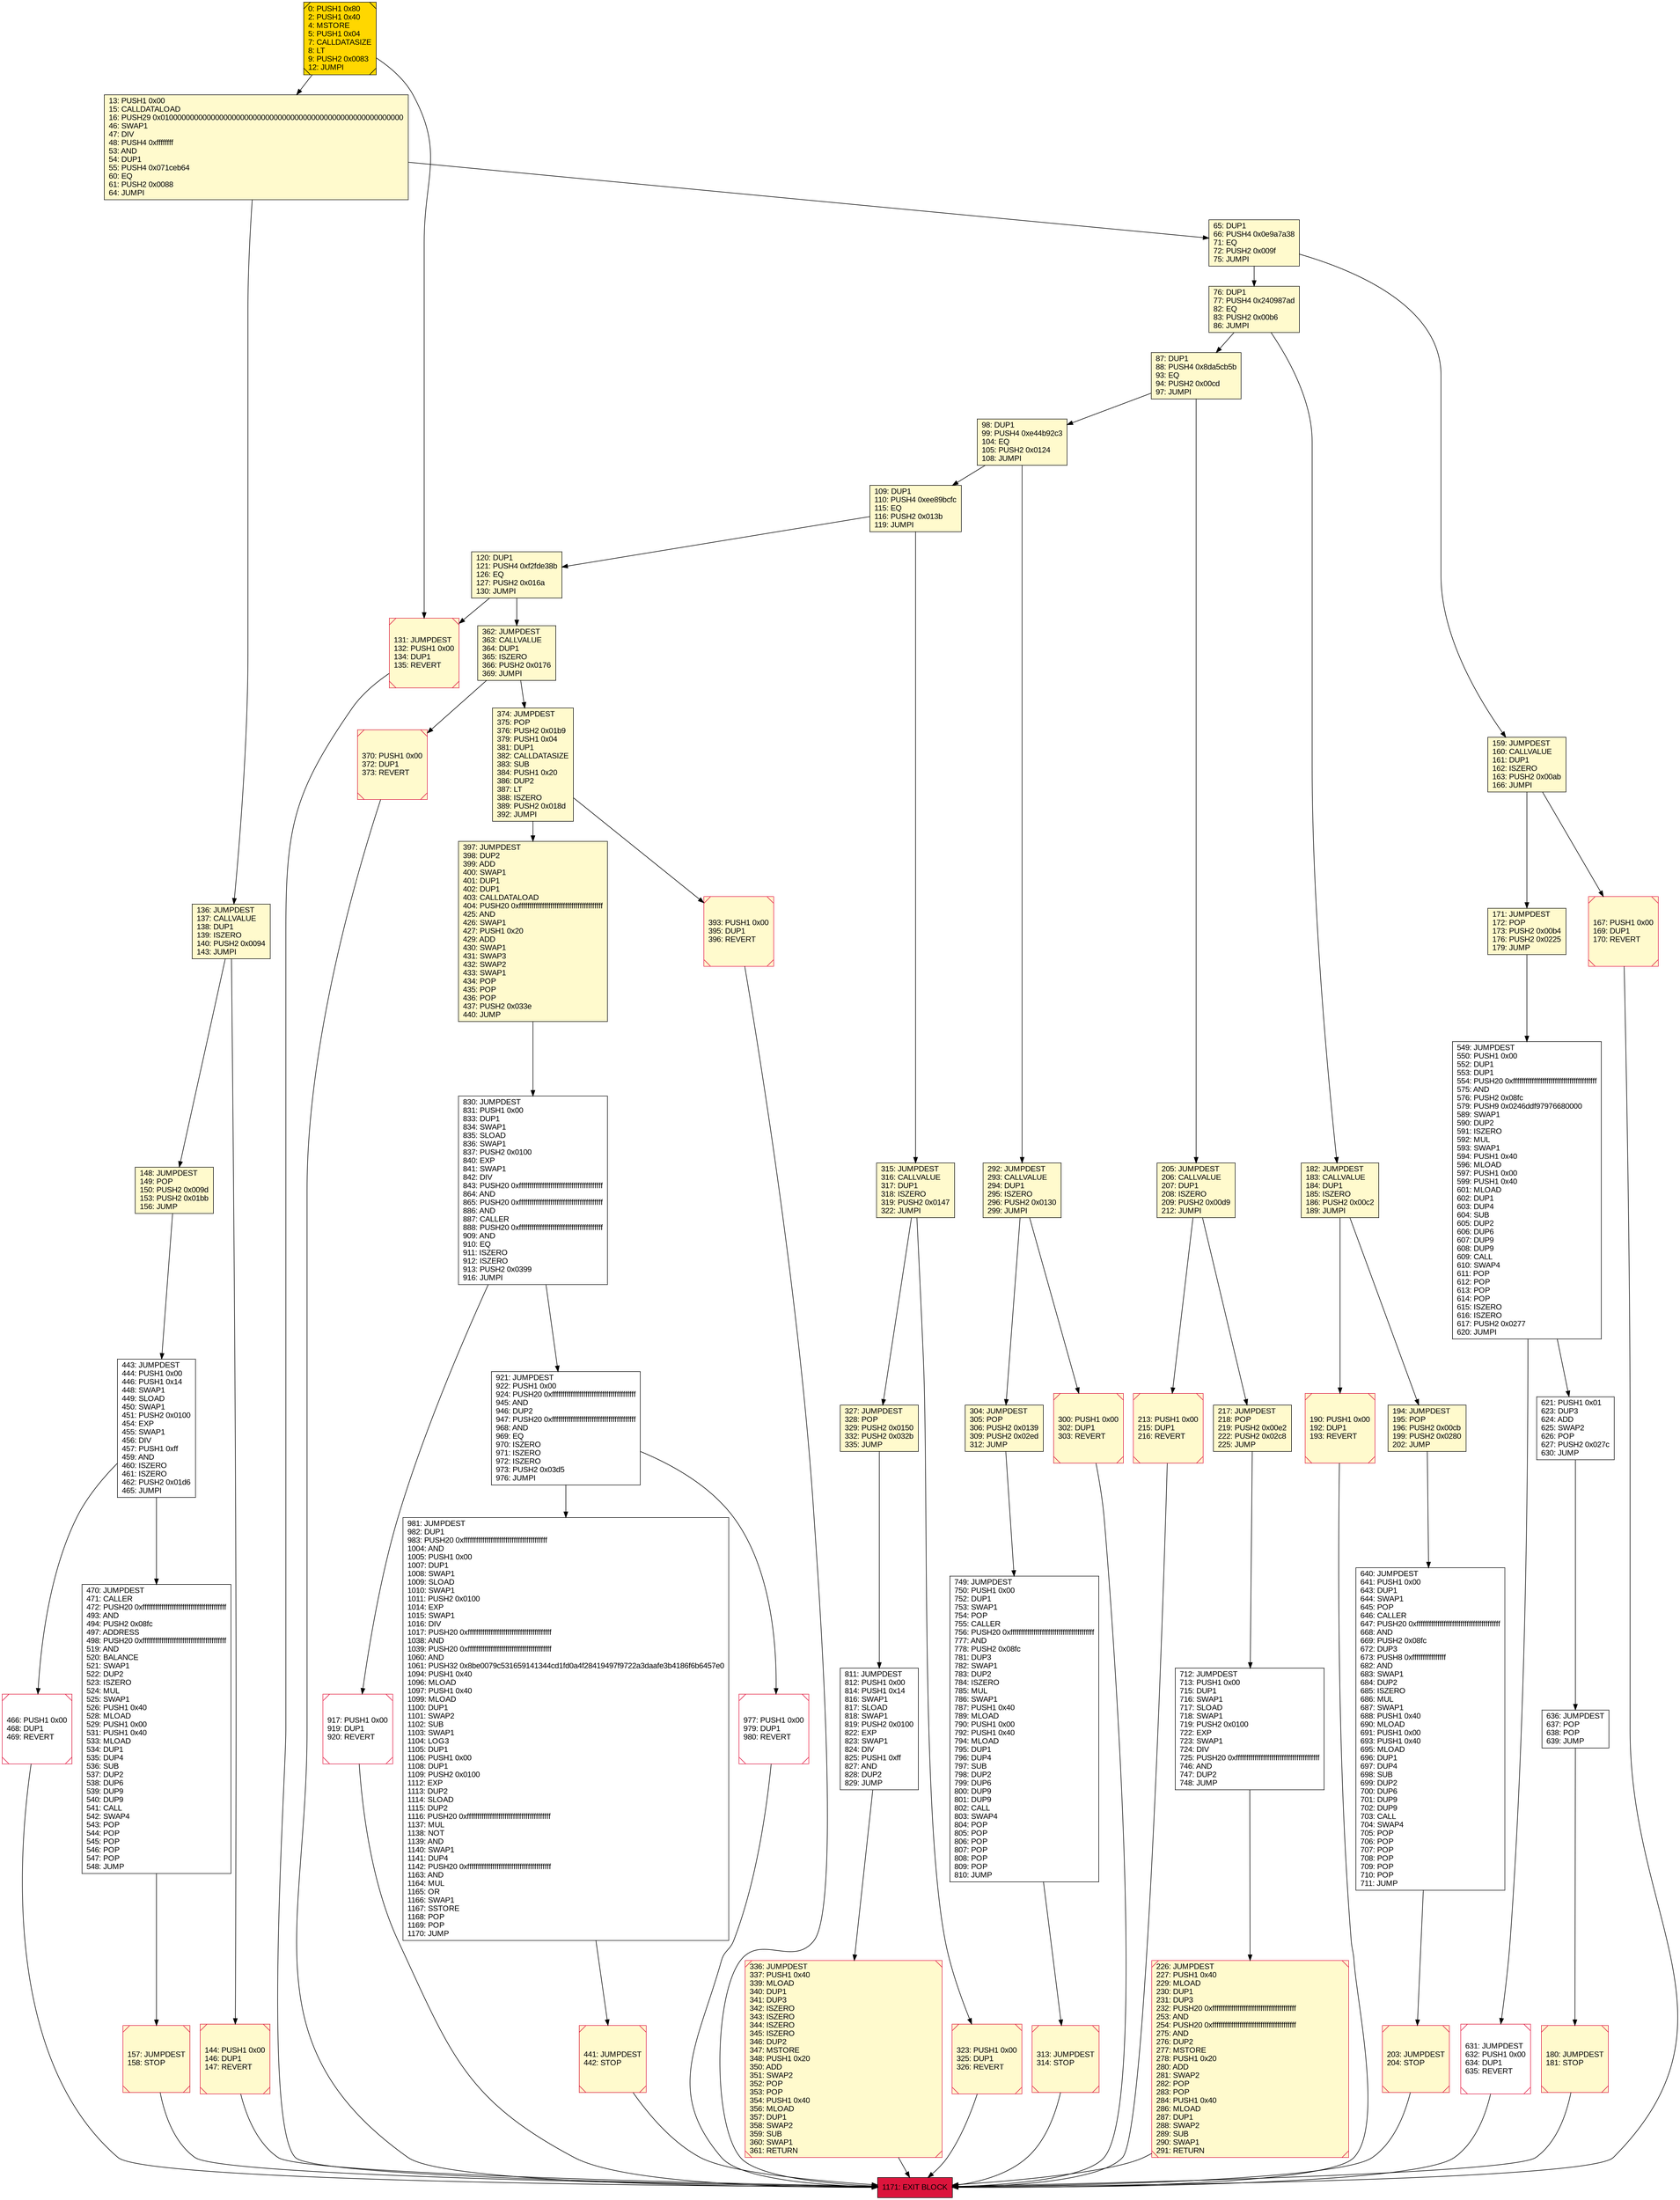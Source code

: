 digraph G {
bgcolor=transparent rankdir=UD;
node [shape=box style=filled color=black fillcolor=white fontname=arial fontcolor=black];
131 [label="131: JUMPDEST\l132: PUSH1 0x00\l134: DUP1\l135: REVERT\l" fillcolor=lemonchiffon shape=Msquare color=crimson ];
167 [label="167: PUSH1 0x00\l169: DUP1\l170: REVERT\l" fillcolor=lemonchiffon shape=Msquare color=crimson ];
13 [label="13: PUSH1 0x00\l15: CALLDATALOAD\l16: PUSH29 0x0100000000000000000000000000000000000000000000000000000000\l46: SWAP1\l47: DIV\l48: PUSH4 0xffffffff\l53: AND\l54: DUP1\l55: PUSH4 0x071ceb64\l60: EQ\l61: PUSH2 0x0088\l64: JUMPI\l" fillcolor=lemonchiffon ];
157 [label="157: JUMPDEST\l158: STOP\l" fillcolor=lemonchiffon shape=Msquare color=crimson ];
300 [label="300: PUSH1 0x00\l302: DUP1\l303: REVERT\l" fillcolor=lemonchiffon shape=Msquare color=crimson ];
148 [label="148: JUMPDEST\l149: POP\l150: PUSH2 0x009d\l153: PUSH2 0x01bb\l156: JUMP\l" fillcolor=lemonchiffon ];
1171 [label="1171: EXIT BLOCK\l" fillcolor=crimson ];
443 [label="443: JUMPDEST\l444: PUSH1 0x00\l446: PUSH1 0x14\l448: SWAP1\l449: SLOAD\l450: SWAP1\l451: PUSH2 0x0100\l454: EXP\l455: SWAP1\l456: DIV\l457: PUSH1 0xff\l459: AND\l460: ISZERO\l461: ISZERO\l462: PUSH2 0x01d6\l465: JUMPI\l" ];
109 [label="109: DUP1\l110: PUSH4 0xee89bcfc\l115: EQ\l116: PUSH2 0x013b\l119: JUMPI\l" fillcolor=lemonchiffon ];
362 [label="362: JUMPDEST\l363: CALLVALUE\l364: DUP1\l365: ISZERO\l366: PUSH2 0x0176\l369: JUMPI\l" fillcolor=lemonchiffon ];
194 [label="194: JUMPDEST\l195: POP\l196: PUSH2 0x00cb\l199: PUSH2 0x0280\l202: JUMP\l" fillcolor=lemonchiffon ];
921 [label="921: JUMPDEST\l922: PUSH1 0x00\l924: PUSH20 0xffffffffffffffffffffffffffffffffffffffff\l945: AND\l946: DUP2\l947: PUSH20 0xffffffffffffffffffffffffffffffffffffffff\l968: AND\l969: EQ\l970: ISZERO\l971: ISZERO\l972: ISZERO\l973: PUSH2 0x03d5\l976: JUMPI\l" ];
98 [label="98: DUP1\l99: PUSH4 0xe44b92c3\l104: EQ\l105: PUSH2 0x0124\l108: JUMPI\l" fillcolor=lemonchiffon ];
190 [label="190: PUSH1 0x00\l192: DUP1\l193: REVERT\l" fillcolor=lemonchiffon shape=Msquare color=crimson ];
180 [label="180: JUMPDEST\l181: STOP\l" fillcolor=lemonchiffon shape=Msquare color=crimson ];
0 [label="0: PUSH1 0x80\l2: PUSH1 0x40\l4: MSTORE\l5: PUSH1 0x04\l7: CALLDATASIZE\l8: LT\l9: PUSH2 0x0083\l12: JUMPI\l" fillcolor=lemonchiffon shape=Msquare fillcolor=gold ];
136 [label="136: JUMPDEST\l137: CALLVALUE\l138: DUP1\l139: ISZERO\l140: PUSH2 0x0094\l143: JUMPI\l" fillcolor=lemonchiffon ];
981 [label="981: JUMPDEST\l982: DUP1\l983: PUSH20 0xffffffffffffffffffffffffffffffffffffffff\l1004: AND\l1005: PUSH1 0x00\l1007: DUP1\l1008: SWAP1\l1009: SLOAD\l1010: SWAP1\l1011: PUSH2 0x0100\l1014: EXP\l1015: SWAP1\l1016: DIV\l1017: PUSH20 0xffffffffffffffffffffffffffffffffffffffff\l1038: AND\l1039: PUSH20 0xffffffffffffffffffffffffffffffffffffffff\l1060: AND\l1061: PUSH32 0x8be0079c531659141344cd1fd0a4f28419497f9722a3daafe3b4186f6b6457e0\l1094: PUSH1 0x40\l1096: MLOAD\l1097: PUSH1 0x40\l1099: MLOAD\l1100: DUP1\l1101: SWAP2\l1102: SUB\l1103: SWAP1\l1104: LOG3\l1105: DUP1\l1106: PUSH1 0x00\l1108: DUP1\l1109: PUSH2 0x0100\l1112: EXP\l1113: DUP2\l1114: SLOAD\l1115: DUP2\l1116: PUSH20 0xffffffffffffffffffffffffffffffffffffffff\l1137: MUL\l1138: NOT\l1139: AND\l1140: SWAP1\l1141: DUP4\l1142: PUSH20 0xffffffffffffffffffffffffffffffffffffffff\l1163: AND\l1164: MUL\l1165: OR\l1166: SWAP1\l1167: SSTORE\l1168: POP\l1169: POP\l1170: JUMP\l" ];
393 [label="393: PUSH1 0x00\l395: DUP1\l396: REVERT\l" fillcolor=lemonchiffon shape=Msquare color=crimson ];
313 [label="313: JUMPDEST\l314: STOP\l" fillcolor=lemonchiffon shape=Msquare color=crimson ];
441 [label="441: JUMPDEST\l442: STOP\l" fillcolor=lemonchiffon shape=Msquare color=crimson ];
205 [label="205: JUMPDEST\l206: CALLVALUE\l207: DUP1\l208: ISZERO\l209: PUSH2 0x00d9\l212: JUMPI\l" fillcolor=lemonchiffon ];
144 [label="144: PUSH1 0x00\l146: DUP1\l147: REVERT\l" fillcolor=lemonchiffon shape=Msquare color=crimson ];
226 [label="226: JUMPDEST\l227: PUSH1 0x40\l229: MLOAD\l230: DUP1\l231: DUP3\l232: PUSH20 0xffffffffffffffffffffffffffffffffffffffff\l253: AND\l254: PUSH20 0xffffffffffffffffffffffffffffffffffffffff\l275: AND\l276: DUP2\l277: MSTORE\l278: PUSH1 0x20\l280: ADD\l281: SWAP2\l282: POP\l283: POP\l284: PUSH1 0x40\l286: MLOAD\l287: DUP1\l288: SWAP2\l289: SUB\l290: SWAP1\l291: RETURN\l" fillcolor=lemonchiffon shape=Msquare color=crimson ];
917 [label="917: PUSH1 0x00\l919: DUP1\l920: REVERT\l" shape=Msquare color=crimson ];
636 [label="636: JUMPDEST\l637: POP\l638: POP\l639: JUMP\l" ];
76 [label="76: DUP1\l77: PUSH4 0x240987ad\l82: EQ\l83: PUSH2 0x00b6\l86: JUMPI\l" fillcolor=lemonchiffon ];
749 [label="749: JUMPDEST\l750: PUSH1 0x00\l752: DUP1\l753: SWAP1\l754: POP\l755: CALLER\l756: PUSH20 0xffffffffffffffffffffffffffffffffffffffff\l777: AND\l778: PUSH2 0x08fc\l781: DUP3\l782: SWAP1\l783: DUP2\l784: ISZERO\l785: MUL\l786: SWAP1\l787: PUSH1 0x40\l789: MLOAD\l790: PUSH1 0x00\l792: PUSH1 0x40\l794: MLOAD\l795: DUP1\l796: DUP4\l797: SUB\l798: DUP2\l799: DUP6\l800: DUP9\l801: DUP9\l802: CALL\l803: SWAP4\l804: POP\l805: POP\l806: POP\l807: POP\l808: POP\l809: POP\l810: JUMP\l" ];
470 [label="470: JUMPDEST\l471: CALLER\l472: PUSH20 0xffffffffffffffffffffffffffffffffffffffff\l493: AND\l494: PUSH2 0x08fc\l497: ADDRESS\l498: PUSH20 0xffffffffffffffffffffffffffffffffffffffff\l519: AND\l520: BALANCE\l521: SWAP1\l522: DUP2\l523: ISZERO\l524: MUL\l525: SWAP1\l526: PUSH1 0x40\l528: MLOAD\l529: PUSH1 0x00\l531: PUSH1 0x40\l533: MLOAD\l534: DUP1\l535: DUP4\l536: SUB\l537: DUP2\l538: DUP6\l539: DUP9\l540: DUP9\l541: CALL\l542: SWAP4\l543: POP\l544: POP\l545: POP\l546: POP\l547: POP\l548: JUMP\l" ];
87 [label="87: DUP1\l88: PUSH4 0x8da5cb5b\l93: EQ\l94: PUSH2 0x00cd\l97: JUMPI\l" fillcolor=lemonchiffon ];
171 [label="171: JUMPDEST\l172: POP\l173: PUSH2 0x00b4\l176: PUSH2 0x0225\l179: JUMP\l" fillcolor=lemonchiffon ];
65 [label="65: DUP1\l66: PUSH4 0x0e9a7a38\l71: EQ\l72: PUSH2 0x009f\l75: JUMPI\l" fillcolor=lemonchiffon ];
397 [label="397: JUMPDEST\l398: DUP2\l399: ADD\l400: SWAP1\l401: DUP1\l402: DUP1\l403: CALLDATALOAD\l404: PUSH20 0xffffffffffffffffffffffffffffffffffffffff\l425: AND\l426: SWAP1\l427: PUSH1 0x20\l429: ADD\l430: SWAP1\l431: SWAP3\l432: SWAP2\l433: SWAP1\l434: POP\l435: POP\l436: POP\l437: PUSH2 0x033e\l440: JUMP\l" fillcolor=lemonchiffon ];
811 [label="811: JUMPDEST\l812: PUSH1 0x00\l814: PUSH1 0x14\l816: SWAP1\l817: SLOAD\l818: SWAP1\l819: PUSH2 0x0100\l822: EXP\l823: SWAP1\l824: DIV\l825: PUSH1 0xff\l827: AND\l828: DUP2\l829: JUMP\l" ];
370 [label="370: PUSH1 0x00\l372: DUP1\l373: REVERT\l" fillcolor=lemonchiffon shape=Msquare color=crimson ];
159 [label="159: JUMPDEST\l160: CALLVALUE\l161: DUP1\l162: ISZERO\l163: PUSH2 0x00ab\l166: JUMPI\l" fillcolor=lemonchiffon ];
292 [label="292: JUMPDEST\l293: CALLVALUE\l294: DUP1\l295: ISZERO\l296: PUSH2 0x0130\l299: JUMPI\l" fillcolor=lemonchiffon ];
120 [label="120: DUP1\l121: PUSH4 0xf2fde38b\l126: EQ\l127: PUSH2 0x016a\l130: JUMPI\l" fillcolor=lemonchiffon ];
374 [label="374: JUMPDEST\l375: POP\l376: PUSH2 0x01b9\l379: PUSH1 0x04\l381: DUP1\l382: CALLDATASIZE\l383: SUB\l384: PUSH1 0x20\l386: DUP2\l387: LT\l388: ISZERO\l389: PUSH2 0x018d\l392: JUMPI\l" fillcolor=lemonchiffon ];
549 [label="549: JUMPDEST\l550: PUSH1 0x00\l552: DUP1\l553: DUP1\l554: PUSH20 0xffffffffffffffffffffffffffffffffffffffff\l575: AND\l576: PUSH2 0x08fc\l579: PUSH9 0x0246ddf97976680000\l589: SWAP1\l590: DUP2\l591: ISZERO\l592: MUL\l593: SWAP1\l594: PUSH1 0x40\l596: MLOAD\l597: PUSH1 0x00\l599: PUSH1 0x40\l601: MLOAD\l602: DUP1\l603: DUP4\l604: SUB\l605: DUP2\l606: DUP6\l607: DUP9\l608: DUP9\l609: CALL\l610: SWAP4\l611: POP\l612: POP\l613: POP\l614: POP\l615: ISZERO\l616: ISZERO\l617: PUSH2 0x0277\l620: JUMPI\l" ];
203 [label="203: JUMPDEST\l204: STOP\l" fillcolor=lemonchiffon shape=Msquare color=crimson ];
182 [label="182: JUMPDEST\l183: CALLVALUE\l184: DUP1\l185: ISZERO\l186: PUSH2 0x00c2\l189: JUMPI\l" fillcolor=lemonchiffon ];
323 [label="323: PUSH1 0x00\l325: DUP1\l326: REVERT\l" fillcolor=lemonchiffon shape=Msquare color=crimson ];
217 [label="217: JUMPDEST\l218: POP\l219: PUSH2 0x00e2\l222: PUSH2 0x02c8\l225: JUMP\l" fillcolor=lemonchiffon ];
327 [label="327: JUMPDEST\l328: POP\l329: PUSH2 0x0150\l332: PUSH2 0x032b\l335: JUMP\l" fillcolor=lemonchiffon ];
830 [label="830: JUMPDEST\l831: PUSH1 0x00\l833: DUP1\l834: SWAP1\l835: SLOAD\l836: SWAP1\l837: PUSH2 0x0100\l840: EXP\l841: SWAP1\l842: DIV\l843: PUSH20 0xffffffffffffffffffffffffffffffffffffffff\l864: AND\l865: PUSH20 0xffffffffffffffffffffffffffffffffffffffff\l886: AND\l887: CALLER\l888: PUSH20 0xffffffffffffffffffffffffffffffffffffffff\l909: AND\l910: EQ\l911: ISZERO\l912: ISZERO\l913: PUSH2 0x0399\l916: JUMPI\l" ];
315 [label="315: JUMPDEST\l316: CALLVALUE\l317: DUP1\l318: ISZERO\l319: PUSH2 0x0147\l322: JUMPI\l" fillcolor=lemonchiffon ];
640 [label="640: JUMPDEST\l641: PUSH1 0x00\l643: DUP1\l644: SWAP1\l645: POP\l646: CALLER\l647: PUSH20 0xffffffffffffffffffffffffffffffffffffffff\l668: AND\l669: PUSH2 0x08fc\l672: DUP3\l673: PUSH8 0xffffffffffffffff\l682: AND\l683: SWAP1\l684: DUP2\l685: ISZERO\l686: MUL\l687: SWAP1\l688: PUSH1 0x40\l690: MLOAD\l691: PUSH1 0x00\l693: PUSH1 0x40\l695: MLOAD\l696: DUP1\l697: DUP4\l698: SUB\l699: DUP2\l700: DUP6\l701: DUP9\l702: DUP9\l703: CALL\l704: SWAP4\l705: POP\l706: POP\l707: POP\l708: POP\l709: POP\l710: POP\l711: JUMP\l" ];
336 [label="336: JUMPDEST\l337: PUSH1 0x40\l339: MLOAD\l340: DUP1\l341: DUP3\l342: ISZERO\l343: ISZERO\l344: ISZERO\l345: ISZERO\l346: DUP2\l347: MSTORE\l348: PUSH1 0x20\l350: ADD\l351: SWAP2\l352: POP\l353: POP\l354: PUSH1 0x40\l356: MLOAD\l357: DUP1\l358: SWAP2\l359: SUB\l360: SWAP1\l361: RETURN\l" fillcolor=lemonchiffon shape=Msquare color=crimson ];
621 [label="621: PUSH1 0x01\l623: DUP3\l624: ADD\l625: SWAP2\l626: POP\l627: PUSH2 0x027c\l630: JUMP\l" ];
977 [label="977: PUSH1 0x00\l979: DUP1\l980: REVERT\l" shape=Msquare color=crimson ];
631 [label="631: JUMPDEST\l632: PUSH1 0x00\l634: DUP1\l635: REVERT\l" shape=Msquare color=crimson ];
466 [label="466: PUSH1 0x00\l468: DUP1\l469: REVERT\l" shape=Msquare color=crimson ];
213 [label="213: PUSH1 0x00\l215: DUP1\l216: REVERT\l" fillcolor=lemonchiffon shape=Msquare color=crimson ];
304 [label="304: JUMPDEST\l305: POP\l306: PUSH2 0x0139\l309: PUSH2 0x02ed\l312: JUMP\l" fillcolor=lemonchiffon ];
712 [label="712: JUMPDEST\l713: PUSH1 0x00\l715: DUP1\l716: SWAP1\l717: SLOAD\l718: SWAP1\l719: PUSH2 0x0100\l722: EXP\l723: SWAP1\l724: DIV\l725: PUSH20 0xffffffffffffffffffffffffffffffffffffffff\l746: AND\l747: DUP2\l748: JUMP\l" ];
148 -> 443;
981 -> 441;
315 -> 323;
98 -> 109;
190 -> 1171;
315 -> 327;
749 -> 313;
171 -> 549;
374 -> 397;
131 -> 1171;
167 -> 1171;
136 -> 144;
636 -> 180;
157 -> 1171;
217 -> 712;
65 -> 159;
159 -> 171;
300 -> 1171;
13 -> 136;
0 -> 131;
144 -> 1171;
226 -> 1171;
0 -> 13;
811 -> 336;
292 -> 304;
917 -> 1171;
549 -> 631;
327 -> 811;
397 -> 830;
921 -> 981;
180 -> 1171;
640 -> 203;
136 -> 148;
549 -> 621;
393 -> 1171;
313 -> 1171;
441 -> 1171;
370 -> 1171;
304 -> 749;
470 -> 157;
98 -> 292;
205 -> 213;
362 -> 370;
203 -> 1171;
13 -> 65;
109 -> 120;
120 -> 362;
362 -> 374;
712 -> 226;
830 -> 917;
159 -> 167;
87 -> 98;
205 -> 217;
292 -> 300;
621 -> 636;
76 -> 182;
443 -> 470;
120 -> 131;
466 -> 1171;
631 -> 1171;
977 -> 1171;
443 -> 466;
213 -> 1171;
921 -> 977;
374 -> 393;
323 -> 1171;
830 -> 921;
76 -> 87;
65 -> 76;
182 -> 194;
87 -> 205;
194 -> 640;
182 -> 190;
109 -> 315;
336 -> 1171;
}